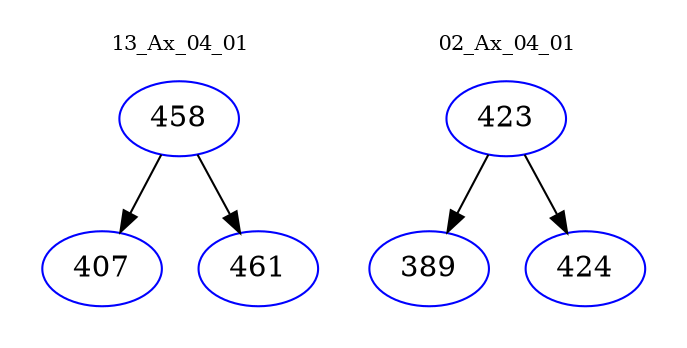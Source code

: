 digraph{
subgraph cluster_0 {
color = white
label = "13_Ax_04_01";
fontsize=10;
T0_458 [label="458", color="blue"]
T0_458 -> T0_407 [color="black"]
T0_407 [label="407", color="blue"]
T0_458 -> T0_461 [color="black"]
T0_461 [label="461", color="blue"]
}
subgraph cluster_1 {
color = white
label = "02_Ax_04_01";
fontsize=10;
T1_423 [label="423", color="blue"]
T1_423 -> T1_389 [color="black"]
T1_389 [label="389", color="blue"]
T1_423 -> T1_424 [color="black"]
T1_424 [label="424", color="blue"]
}
}
